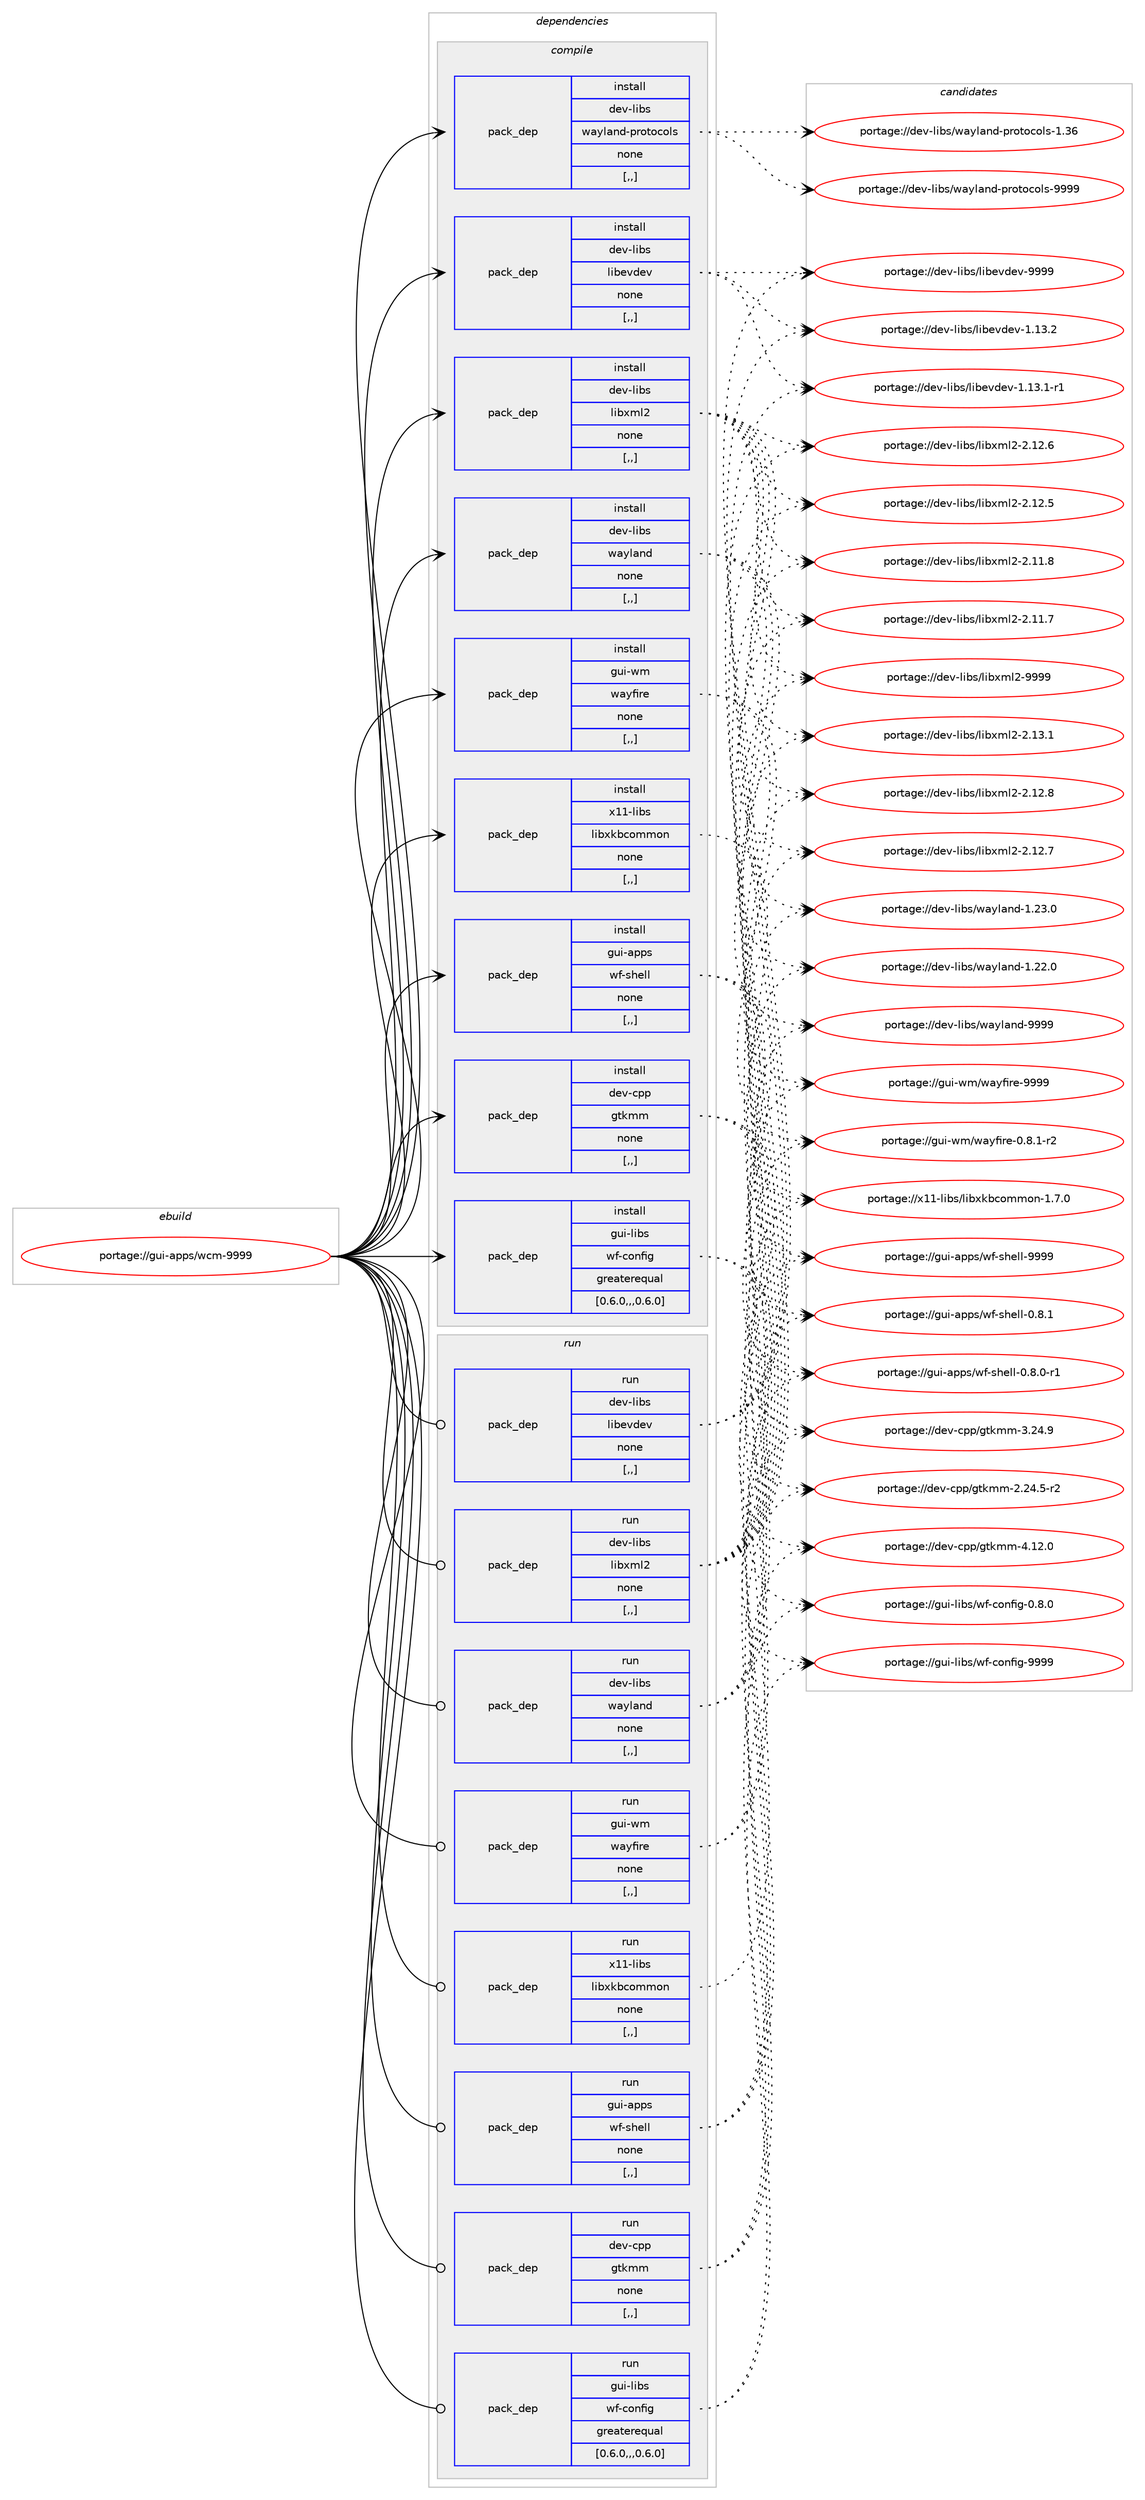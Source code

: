 digraph prolog {

# *************
# Graph options
# *************

newrank=true;
concentrate=true;
compound=true;
graph [rankdir=LR,fontname=Helvetica,fontsize=10,ranksep=1.5];#, ranksep=2.5, nodesep=0.2];
edge  [arrowhead=vee];
node  [fontname=Helvetica,fontsize=10];

# **********
# The ebuild
# **********

subgraph cluster_leftcol {
color=gray;
label=<<i>ebuild</i>>;
id [label="portage://gui-apps/wcm-9999", color=red, width=4, href="../gui-apps/wcm-9999.svg"];
}

# ****************
# The dependencies
# ****************

subgraph cluster_midcol {
color=gray;
label=<<i>dependencies</i>>;
subgraph cluster_compile {
fillcolor="#eeeeee";
style=filled;
label=<<i>compile</i>>;
subgraph pack175411 {
dependency243442 [label=<<TABLE BORDER="0" CELLBORDER="1" CELLSPACING="0" CELLPADDING="4" WIDTH="220"><TR><TD ROWSPAN="6" CELLPADDING="30">pack_dep</TD></TR><TR><TD WIDTH="110">install</TD></TR><TR><TD>dev-cpp</TD></TR><TR><TD>gtkmm</TD></TR><TR><TD>none</TD></TR><TR><TD>[,,]</TD></TR></TABLE>>, shape=none, color=blue];
}
id:e -> dependency243442:w [weight=20,style="solid",arrowhead="vee"];
subgraph pack175412 {
dependency243443 [label=<<TABLE BORDER="0" CELLBORDER="1" CELLSPACING="0" CELLPADDING="4" WIDTH="220"><TR><TD ROWSPAN="6" CELLPADDING="30">pack_dep</TD></TR><TR><TD WIDTH="110">install</TD></TR><TR><TD>dev-libs</TD></TR><TR><TD>libevdev</TD></TR><TR><TD>none</TD></TR><TR><TD>[,,]</TD></TR></TABLE>>, shape=none, color=blue];
}
id:e -> dependency243443:w [weight=20,style="solid",arrowhead="vee"];
subgraph pack175413 {
dependency243444 [label=<<TABLE BORDER="0" CELLBORDER="1" CELLSPACING="0" CELLPADDING="4" WIDTH="220"><TR><TD ROWSPAN="6" CELLPADDING="30">pack_dep</TD></TR><TR><TD WIDTH="110">install</TD></TR><TR><TD>dev-libs</TD></TR><TR><TD>libxml2</TD></TR><TR><TD>none</TD></TR><TR><TD>[,,]</TD></TR></TABLE>>, shape=none, color=blue];
}
id:e -> dependency243444:w [weight=20,style="solid",arrowhead="vee"];
subgraph pack175414 {
dependency243445 [label=<<TABLE BORDER="0" CELLBORDER="1" CELLSPACING="0" CELLPADDING="4" WIDTH="220"><TR><TD ROWSPAN="6" CELLPADDING="30">pack_dep</TD></TR><TR><TD WIDTH="110">install</TD></TR><TR><TD>dev-libs</TD></TR><TR><TD>wayland</TD></TR><TR><TD>none</TD></TR><TR><TD>[,,]</TD></TR></TABLE>>, shape=none, color=blue];
}
id:e -> dependency243445:w [weight=20,style="solid",arrowhead="vee"];
subgraph pack175415 {
dependency243446 [label=<<TABLE BORDER="0" CELLBORDER="1" CELLSPACING="0" CELLPADDING="4" WIDTH="220"><TR><TD ROWSPAN="6" CELLPADDING="30">pack_dep</TD></TR><TR><TD WIDTH="110">install</TD></TR><TR><TD>dev-libs</TD></TR><TR><TD>wayland-protocols</TD></TR><TR><TD>none</TD></TR><TR><TD>[,,]</TD></TR></TABLE>>, shape=none, color=blue];
}
id:e -> dependency243446:w [weight=20,style="solid",arrowhead="vee"];
subgraph pack175416 {
dependency243447 [label=<<TABLE BORDER="0" CELLBORDER="1" CELLSPACING="0" CELLPADDING="4" WIDTH="220"><TR><TD ROWSPAN="6" CELLPADDING="30">pack_dep</TD></TR><TR><TD WIDTH="110">install</TD></TR><TR><TD>gui-apps</TD></TR><TR><TD>wf-shell</TD></TR><TR><TD>none</TD></TR><TR><TD>[,,]</TD></TR></TABLE>>, shape=none, color=blue];
}
id:e -> dependency243447:w [weight=20,style="solid",arrowhead="vee"];
subgraph pack175417 {
dependency243448 [label=<<TABLE BORDER="0" CELLBORDER="1" CELLSPACING="0" CELLPADDING="4" WIDTH="220"><TR><TD ROWSPAN="6" CELLPADDING="30">pack_dep</TD></TR><TR><TD WIDTH="110">install</TD></TR><TR><TD>gui-libs</TD></TR><TR><TD>wf-config</TD></TR><TR><TD>greaterequal</TD></TR><TR><TD>[0.6.0,,,0.6.0]</TD></TR></TABLE>>, shape=none, color=blue];
}
id:e -> dependency243448:w [weight=20,style="solid",arrowhead="vee"];
subgraph pack175418 {
dependency243449 [label=<<TABLE BORDER="0" CELLBORDER="1" CELLSPACING="0" CELLPADDING="4" WIDTH="220"><TR><TD ROWSPAN="6" CELLPADDING="30">pack_dep</TD></TR><TR><TD WIDTH="110">install</TD></TR><TR><TD>gui-wm</TD></TR><TR><TD>wayfire</TD></TR><TR><TD>none</TD></TR><TR><TD>[,,]</TD></TR></TABLE>>, shape=none, color=blue];
}
id:e -> dependency243449:w [weight=20,style="solid",arrowhead="vee"];
subgraph pack175419 {
dependency243450 [label=<<TABLE BORDER="0" CELLBORDER="1" CELLSPACING="0" CELLPADDING="4" WIDTH="220"><TR><TD ROWSPAN="6" CELLPADDING="30">pack_dep</TD></TR><TR><TD WIDTH="110">install</TD></TR><TR><TD>x11-libs</TD></TR><TR><TD>libxkbcommon</TD></TR><TR><TD>none</TD></TR><TR><TD>[,,]</TD></TR></TABLE>>, shape=none, color=blue];
}
id:e -> dependency243450:w [weight=20,style="solid",arrowhead="vee"];
}
subgraph cluster_compileandrun {
fillcolor="#eeeeee";
style=filled;
label=<<i>compile and run</i>>;
}
subgraph cluster_run {
fillcolor="#eeeeee";
style=filled;
label=<<i>run</i>>;
subgraph pack175420 {
dependency243451 [label=<<TABLE BORDER="0" CELLBORDER="1" CELLSPACING="0" CELLPADDING="4" WIDTH="220"><TR><TD ROWSPAN="6" CELLPADDING="30">pack_dep</TD></TR><TR><TD WIDTH="110">run</TD></TR><TR><TD>dev-cpp</TD></TR><TR><TD>gtkmm</TD></TR><TR><TD>none</TD></TR><TR><TD>[,,]</TD></TR></TABLE>>, shape=none, color=blue];
}
id:e -> dependency243451:w [weight=20,style="solid",arrowhead="odot"];
subgraph pack175421 {
dependency243452 [label=<<TABLE BORDER="0" CELLBORDER="1" CELLSPACING="0" CELLPADDING="4" WIDTH="220"><TR><TD ROWSPAN="6" CELLPADDING="30">pack_dep</TD></TR><TR><TD WIDTH="110">run</TD></TR><TR><TD>dev-libs</TD></TR><TR><TD>libevdev</TD></TR><TR><TD>none</TD></TR><TR><TD>[,,]</TD></TR></TABLE>>, shape=none, color=blue];
}
id:e -> dependency243452:w [weight=20,style="solid",arrowhead="odot"];
subgraph pack175422 {
dependency243453 [label=<<TABLE BORDER="0" CELLBORDER="1" CELLSPACING="0" CELLPADDING="4" WIDTH="220"><TR><TD ROWSPAN="6" CELLPADDING="30">pack_dep</TD></TR><TR><TD WIDTH="110">run</TD></TR><TR><TD>dev-libs</TD></TR><TR><TD>libxml2</TD></TR><TR><TD>none</TD></TR><TR><TD>[,,]</TD></TR></TABLE>>, shape=none, color=blue];
}
id:e -> dependency243453:w [weight=20,style="solid",arrowhead="odot"];
subgraph pack175423 {
dependency243454 [label=<<TABLE BORDER="0" CELLBORDER="1" CELLSPACING="0" CELLPADDING="4" WIDTH="220"><TR><TD ROWSPAN="6" CELLPADDING="30">pack_dep</TD></TR><TR><TD WIDTH="110">run</TD></TR><TR><TD>dev-libs</TD></TR><TR><TD>wayland</TD></TR><TR><TD>none</TD></TR><TR><TD>[,,]</TD></TR></TABLE>>, shape=none, color=blue];
}
id:e -> dependency243454:w [weight=20,style="solid",arrowhead="odot"];
subgraph pack175424 {
dependency243455 [label=<<TABLE BORDER="0" CELLBORDER="1" CELLSPACING="0" CELLPADDING="4" WIDTH="220"><TR><TD ROWSPAN="6" CELLPADDING="30">pack_dep</TD></TR><TR><TD WIDTH="110">run</TD></TR><TR><TD>gui-apps</TD></TR><TR><TD>wf-shell</TD></TR><TR><TD>none</TD></TR><TR><TD>[,,]</TD></TR></TABLE>>, shape=none, color=blue];
}
id:e -> dependency243455:w [weight=20,style="solid",arrowhead="odot"];
subgraph pack175425 {
dependency243456 [label=<<TABLE BORDER="0" CELLBORDER="1" CELLSPACING="0" CELLPADDING="4" WIDTH="220"><TR><TD ROWSPAN="6" CELLPADDING="30">pack_dep</TD></TR><TR><TD WIDTH="110">run</TD></TR><TR><TD>gui-libs</TD></TR><TR><TD>wf-config</TD></TR><TR><TD>greaterequal</TD></TR><TR><TD>[0.6.0,,,0.6.0]</TD></TR></TABLE>>, shape=none, color=blue];
}
id:e -> dependency243456:w [weight=20,style="solid",arrowhead="odot"];
subgraph pack175426 {
dependency243457 [label=<<TABLE BORDER="0" CELLBORDER="1" CELLSPACING="0" CELLPADDING="4" WIDTH="220"><TR><TD ROWSPAN="6" CELLPADDING="30">pack_dep</TD></TR><TR><TD WIDTH="110">run</TD></TR><TR><TD>gui-wm</TD></TR><TR><TD>wayfire</TD></TR><TR><TD>none</TD></TR><TR><TD>[,,]</TD></TR></TABLE>>, shape=none, color=blue];
}
id:e -> dependency243457:w [weight=20,style="solid",arrowhead="odot"];
subgraph pack175427 {
dependency243458 [label=<<TABLE BORDER="0" CELLBORDER="1" CELLSPACING="0" CELLPADDING="4" WIDTH="220"><TR><TD ROWSPAN="6" CELLPADDING="30">pack_dep</TD></TR><TR><TD WIDTH="110">run</TD></TR><TR><TD>x11-libs</TD></TR><TR><TD>libxkbcommon</TD></TR><TR><TD>none</TD></TR><TR><TD>[,,]</TD></TR></TABLE>>, shape=none, color=blue];
}
id:e -> dependency243458:w [weight=20,style="solid",arrowhead="odot"];
}
}

# **************
# The candidates
# **************

subgraph cluster_choices {
rank=same;
color=gray;
label=<<i>candidates</i>>;

subgraph choice175411 {
color=black;
nodesep=1;
choice10010111845991121124710311610710910945524649504648 [label="portage://dev-cpp/gtkmm-4.12.0", color=red, width=4,href="../dev-cpp/gtkmm-4.12.0.svg"];
choice10010111845991121124710311610710910945514650524657 [label="portage://dev-cpp/gtkmm-3.24.9", color=red, width=4,href="../dev-cpp/gtkmm-3.24.9.svg"];
choice100101118459911211247103116107109109455046505246534511450 [label="portage://dev-cpp/gtkmm-2.24.5-r2", color=red, width=4,href="../dev-cpp/gtkmm-2.24.5-r2.svg"];
dependency243442:e -> choice10010111845991121124710311610710910945524649504648:w [style=dotted,weight="100"];
dependency243442:e -> choice10010111845991121124710311610710910945514650524657:w [style=dotted,weight="100"];
dependency243442:e -> choice100101118459911211247103116107109109455046505246534511450:w [style=dotted,weight="100"];
}
subgraph choice175412 {
color=black;
nodesep=1;
choice100101118451081059811547108105981011181001011184557575757 [label="portage://dev-libs/libevdev-9999", color=red, width=4,href="../dev-libs/libevdev-9999.svg"];
choice1001011184510810598115471081059810111810010111845494649514650 [label="portage://dev-libs/libevdev-1.13.2", color=red, width=4,href="../dev-libs/libevdev-1.13.2.svg"];
choice10010111845108105981154710810598101118100101118454946495146494511449 [label="portage://dev-libs/libevdev-1.13.1-r1", color=red, width=4,href="../dev-libs/libevdev-1.13.1-r1.svg"];
dependency243443:e -> choice100101118451081059811547108105981011181001011184557575757:w [style=dotted,weight="100"];
dependency243443:e -> choice1001011184510810598115471081059810111810010111845494649514650:w [style=dotted,weight="100"];
dependency243443:e -> choice10010111845108105981154710810598101118100101118454946495146494511449:w [style=dotted,weight="100"];
}
subgraph choice175413 {
color=black;
nodesep=1;
choice10010111845108105981154710810598120109108504557575757 [label="portage://dev-libs/libxml2-9999", color=red, width=4,href="../dev-libs/libxml2-9999.svg"];
choice100101118451081059811547108105981201091085045504649514649 [label="portage://dev-libs/libxml2-2.13.1", color=red, width=4,href="../dev-libs/libxml2-2.13.1.svg"];
choice100101118451081059811547108105981201091085045504649504656 [label="portage://dev-libs/libxml2-2.12.8", color=red, width=4,href="../dev-libs/libxml2-2.12.8.svg"];
choice100101118451081059811547108105981201091085045504649504655 [label="portage://dev-libs/libxml2-2.12.7", color=red, width=4,href="../dev-libs/libxml2-2.12.7.svg"];
choice100101118451081059811547108105981201091085045504649504654 [label="portage://dev-libs/libxml2-2.12.6", color=red, width=4,href="../dev-libs/libxml2-2.12.6.svg"];
choice100101118451081059811547108105981201091085045504649504653 [label="portage://dev-libs/libxml2-2.12.5", color=red, width=4,href="../dev-libs/libxml2-2.12.5.svg"];
choice100101118451081059811547108105981201091085045504649494656 [label="portage://dev-libs/libxml2-2.11.8", color=red, width=4,href="../dev-libs/libxml2-2.11.8.svg"];
choice100101118451081059811547108105981201091085045504649494655 [label="portage://dev-libs/libxml2-2.11.7", color=red, width=4,href="../dev-libs/libxml2-2.11.7.svg"];
dependency243444:e -> choice10010111845108105981154710810598120109108504557575757:w [style=dotted,weight="100"];
dependency243444:e -> choice100101118451081059811547108105981201091085045504649514649:w [style=dotted,weight="100"];
dependency243444:e -> choice100101118451081059811547108105981201091085045504649504656:w [style=dotted,weight="100"];
dependency243444:e -> choice100101118451081059811547108105981201091085045504649504655:w [style=dotted,weight="100"];
dependency243444:e -> choice100101118451081059811547108105981201091085045504649504654:w [style=dotted,weight="100"];
dependency243444:e -> choice100101118451081059811547108105981201091085045504649504653:w [style=dotted,weight="100"];
dependency243444:e -> choice100101118451081059811547108105981201091085045504649494656:w [style=dotted,weight="100"];
dependency243444:e -> choice100101118451081059811547108105981201091085045504649494655:w [style=dotted,weight="100"];
}
subgraph choice175414 {
color=black;
nodesep=1;
choice10010111845108105981154711997121108971101004557575757 [label="portage://dev-libs/wayland-9999", color=red, width=4,href="../dev-libs/wayland-9999.svg"];
choice100101118451081059811547119971211089711010045494650514648 [label="portage://dev-libs/wayland-1.23.0", color=red, width=4,href="../dev-libs/wayland-1.23.0.svg"];
choice100101118451081059811547119971211089711010045494650504648 [label="portage://dev-libs/wayland-1.22.0", color=red, width=4,href="../dev-libs/wayland-1.22.0.svg"];
dependency243445:e -> choice10010111845108105981154711997121108971101004557575757:w [style=dotted,weight="100"];
dependency243445:e -> choice100101118451081059811547119971211089711010045494650514648:w [style=dotted,weight="100"];
dependency243445:e -> choice100101118451081059811547119971211089711010045494650504648:w [style=dotted,weight="100"];
}
subgraph choice175415 {
color=black;
nodesep=1;
choice100101118451081059811547119971211089711010045112114111116111991111081154557575757 [label="portage://dev-libs/wayland-protocols-9999", color=red, width=4,href="../dev-libs/wayland-protocols-9999.svg"];
choice100101118451081059811547119971211089711010045112114111116111991111081154549465154 [label="portage://dev-libs/wayland-protocols-1.36", color=red, width=4,href="../dev-libs/wayland-protocols-1.36.svg"];
dependency243446:e -> choice100101118451081059811547119971211089711010045112114111116111991111081154557575757:w [style=dotted,weight="100"];
dependency243446:e -> choice100101118451081059811547119971211089711010045112114111116111991111081154549465154:w [style=dotted,weight="100"];
}
subgraph choice175416 {
color=black;
nodesep=1;
choice103117105459711211211547119102451151041011081084557575757 [label="portage://gui-apps/wf-shell-9999", color=red, width=4,href="../gui-apps/wf-shell-9999.svg"];
choice10311710545971121121154711910245115104101108108454846564649 [label="portage://gui-apps/wf-shell-0.8.1", color=red, width=4,href="../gui-apps/wf-shell-0.8.1.svg"];
choice103117105459711211211547119102451151041011081084548465646484511449 [label="portage://gui-apps/wf-shell-0.8.0-r1", color=red, width=4,href="../gui-apps/wf-shell-0.8.0-r1.svg"];
dependency243447:e -> choice103117105459711211211547119102451151041011081084557575757:w [style=dotted,weight="100"];
dependency243447:e -> choice10311710545971121121154711910245115104101108108454846564649:w [style=dotted,weight="100"];
dependency243447:e -> choice103117105459711211211547119102451151041011081084548465646484511449:w [style=dotted,weight="100"];
}
subgraph choice175417 {
color=black;
nodesep=1;
choice10311710545108105981154711910245991111101021051034557575757 [label="portage://gui-libs/wf-config-9999", color=red, width=4,href="../gui-libs/wf-config-9999.svg"];
choice1031171054510810598115471191024599111110102105103454846564648 [label="portage://gui-libs/wf-config-0.8.0", color=red, width=4,href="../gui-libs/wf-config-0.8.0.svg"];
dependency243448:e -> choice10311710545108105981154711910245991111101021051034557575757:w [style=dotted,weight="100"];
dependency243448:e -> choice1031171054510810598115471191024599111110102105103454846564648:w [style=dotted,weight="100"];
}
subgraph choice175418 {
color=black;
nodesep=1;
choice1031171054511910947119971211021051141014557575757 [label="portage://gui-wm/wayfire-9999", color=red, width=4,href="../gui-wm/wayfire-9999.svg"];
choice1031171054511910947119971211021051141014548465646494511450 [label="portage://gui-wm/wayfire-0.8.1-r2", color=red, width=4,href="../gui-wm/wayfire-0.8.1-r2.svg"];
dependency243449:e -> choice1031171054511910947119971211021051141014557575757:w [style=dotted,weight="100"];
dependency243449:e -> choice1031171054511910947119971211021051141014548465646494511450:w [style=dotted,weight="100"];
}
subgraph choice175419 {
color=black;
nodesep=1;
choice1204949451081059811547108105981201079899111109109111110454946554648 [label="portage://x11-libs/libxkbcommon-1.7.0", color=red, width=4,href="../x11-libs/libxkbcommon-1.7.0.svg"];
dependency243450:e -> choice1204949451081059811547108105981201079899111109109111110454946554648:w [style=dotted,weight="100"];
}
subgraph choice175420 {
color=black;
nodesep=1;
choice10010111845991121124710311610710910945524649504648 [label="portage://dev-cpp/gtkmm-4.12.0", color=red, width=4,href="../dev-cpp/gtkmm-4.12.0.svg"];
choice10010111845991121124710311610710910945514650524657 [label="portage://dev-cpp/gtkmm-3.24.9", color=red, width=4,href="../dev-cpp/gtkmm-3.24.9.svg"];
choice100101118459911211247103116107109109455046505246534511450 [label="portage://dev-cpp/gtkmm-2.24.5-r2", color=red, width=4,href="../dev-cpp/gtkmm-2.24.5-r2.svg"];
dependency243451:e -> choice10010111845991121124710311610710910945524649504648:w [style=dotted,weight="100"];
dependency243451:e -> choice10010111845991121124710311610710910945514650524657:w [style=dotted,weight="100"];
dependency243451:e -> choice100101118459911211247103116107109109455046505246534511450:w [style=dotted,weight="100"];
}
subgraph choice175421 {
color=black;
nodesep=1;
choice100101118451081059811547108105981011181001011184557575757 [label="portage://dev-libs/libevdev-9999", color=red, width=4,href="../dev-libs/libevdev-9999.svg"];
choice1001011184510810598115471081059810111810010111845494649514650 [label="portage://dev-libs/libevdev-1.13.2", color=red, width=4,href="../dev-libs/libevdev-1.13.2.svg"];
choice10010111845108105981154710810598101118100101118454946495146494511449 [label="portage://dev-libs/libevdev-1.13.1-r1", color=red, width=4,href="../dev-libs/libevdev-1.13.1-r1.svg"];
dependency243452:e -> choice100101118451081059811547108105981011181001011184557575757:w [style=dotted,weight="100"];
dependency243452:e -> choice1001011184510810598115471081059810111810010111845494649514650:w [style=dotted,weight="100"];
dependency243452:e -> choice10010111845108105981154710810598101118100101118454946495146494511449:w [style=dotted,weight="100"];
}
subgraph choice175422 {
color=black;
nodesep=1;
choice10010111845108105981154710810598120109108504557575757 [label="portage://dev-libs/libxml2-9999", color=red, width=4,href="../dev-libs/libxml2-9999.svg"];
choice100101118451081059811547108105981201091085045504649514649 [label="portage://dev-libs/libxml2-2.13.1", color=red, width=4,href="../dev-libs/libxml2-2.13.1.svg"];
choice100101118451081059811547108105981201091085045504649504656 [label="portage://dev-libs/libxml2-2.12.8", color=red, width=4,href="../dev-libs/libxml2-2.12.8.svg"];
choice100101118451081059811547108105981201091085045504649504655 [label="portage://dev-libs/libxml2-2.12.7", color=red, width=4,href="../dev-libs/libxml2-2.12.7.svg"];
choice100101118451081059811547108105981201091085045504649504654 [label="portage://dev-libs/libxml2-2.12.6", color=red, width=4,href="../dev-libs/libxml2-2.12.6.svg"];
choice100101118451081059811547108105981201091085045504649504653 [label="portage://dev-libs/libxml2-2.12.5", color=red, width=4,href="../dev-libs/libxml2-2.12.5.svg"];
choice100101118451081059811547108105981201091085045504649494656 [label="portage://dev-libs/libxml2-2.11.8", color=red, width=4,href="../dev-libs/libxml2-2.11.8.svg"];
choice100101118451081059811547108105981201091085045504649494655 [label="portage://dev-libs/libxml2-2.11.7", color=red, width=4,href="../dev-libs/libxml2-2.11.7.svg"];
dependency243453:e -> choice10010111845108105981154710810598120109108504557575757:w [style=dotted,weight="100"];
dependency243453:e -> choice100101118451081059811547108105981201091085045504649514649:w [style=dotted,weight="100"];
dependency243453:e -> choice100101118451081059811547108105981201091085045504649504656:w [style=dotted,weight="100"];
dependency243453:e -> choice100101118451081059811547108105981201091085045504649504655:w [style=dotted,weight="100"];
dependency243453:e -> choice100101118451081059811547108105981201091085045504649504654:w [style=dotted,weight="100"];
dependency243453:e -> choice100101118451081059811547108105981201091085045504649504653:w [style=dotted,weight="100"];
dependency243453:e -> choice100101118451081059811547108105981201091085045504649494656:w [style=dotted,weight="100"];
dependency243453:e -> choice100101118451081059811547108105981201091085045504649494655:w [style=dotted,weight="100"];
}
subgraph choice175423 {
color=black;
nodesep=1;
choice10010111845108105981154711997121108971101004557575757 [label="portage://dev-libs/wayland-9999", color=red, width=4,href="../dev-libs/wayland-9999.svg"];
choice100101118451081059811547119971211089711010045494650514648 [label="portage://dev-libs/wayland-1.23.0", color=red, width=4,href="../dev-libs/wayland-1.23.0.svg"];
choice100101118451081059811547119971211089711010045494650504648 [label="portage://dev-libs/wayland-1.22.0", color=red, width=4,href="../dev-libs/wayland-1.22.0.svg"];
dependency243454:e -> choice10010111845108105981154711997121108971101004557575757:w [style=dotted,weight="100"];
dependency243454:e -> choice100101118451081059811547119971211089711010045494650514648:w [style=dotted,weight="100"];
dependency243454:e -> choice100101118451081059811547119971211089711010045494650504648:w [style=dotted,weight="100"];
}
subgraph choice175424 {
color=black;
nodesep=1;
choice103117105459711211211547119102451151041011081084557575757 [label="portage://gui-apps/wf-shell-9999", color=red, width=4,href="../gui-apps/wf-shell-9999.svg"];
choice10311710545971121121154711910245115104101108108454846564649 [label="portage://gui-apps/wf-shell-0.8.1", color=red, width=4,href="../gui-apps/wf-shell-0.8.1.svg"];
choice103117105459711211211547119102451151041011081084548465646484511449 [label="portage://gui-apps/wf-shell-0.8.0-r1", color=red, width=4,href="../gui-apps/wf-shell-0.8.0-r1.svg"];
dependency243455:e -> choice103117105459711211211547119102451151041011081084557575757:w [style=dotted,weight="100"];
dependency243455:e -> choice10311710545971121121154711910245115104101108108454846564649:w [style=dotted,weight="100"];
dependency243455:e -> choice103117105459711211211547119102451151041011081084548465646484511449:w [style=dotted,weight="100"];
}
subgraph choice175425 {
color=black;
nodesep=1;
choice10311710545108105981154711910245991111101021051034557575757 [label="portage://gui-libs/wf-config-9999", color=red, width=4,href="../gui-libs/wf-config-9999.svg"];
choice1031171054510810598115471191024599111110102105103454846564648 [label="portage://gui-libs/wf-config-0.8.0", color=red, width=4,href="../gui-libs/wf-config-0.8.0.svg"];
dependency243456:e -> choice10311710545108105981154711910245991111101021051034557575757:w [style=dotted,weight="100"];
dependency243456:e -> choice1031171054510810598115471191024599111110102105103454846564648:w [style=dotted,weight="100"];
}
subgraph choice175426 {
color=black;
nodesep=1;
choice1031171054511910947119971211021051141014557575757 [label="portage://gui-wm/wayfire-9999", color=red, width=4,href="../gui-wm/wayfire-9999.svg"];
choice1031171054511910947119971211021051141014548465646494511450 [label="portage://gui-wm/wayfire-0.8.1-r2", color=red, width=4,href="../gui-wm/wayfire-0.8.1-r2.svg"];
dependency243457:e -> choice1031171054511910947119971211021051141014557575757:w [style=dotted,weight="100"];
dependency243457:e -> choice1031171054511910947119971211021051141014548465646494511450:w [style=dotted,weight="100"];
}
subgraph choice175427 {
color=black;
nodesep=1;
choice1204949451081059811547108105981201079899111109109111110454946554648 [label="portage://x11-libs/libxkbcommon-1.7.0", color=red, width=4,href="../x11-libs/libxkbcommon-1.7.0.svg"];
dependency243458:e -> choice1204949451081059811547108105981201079899111109109111110454946554648:w [style=dotted,weight="100"];
}
}

}
